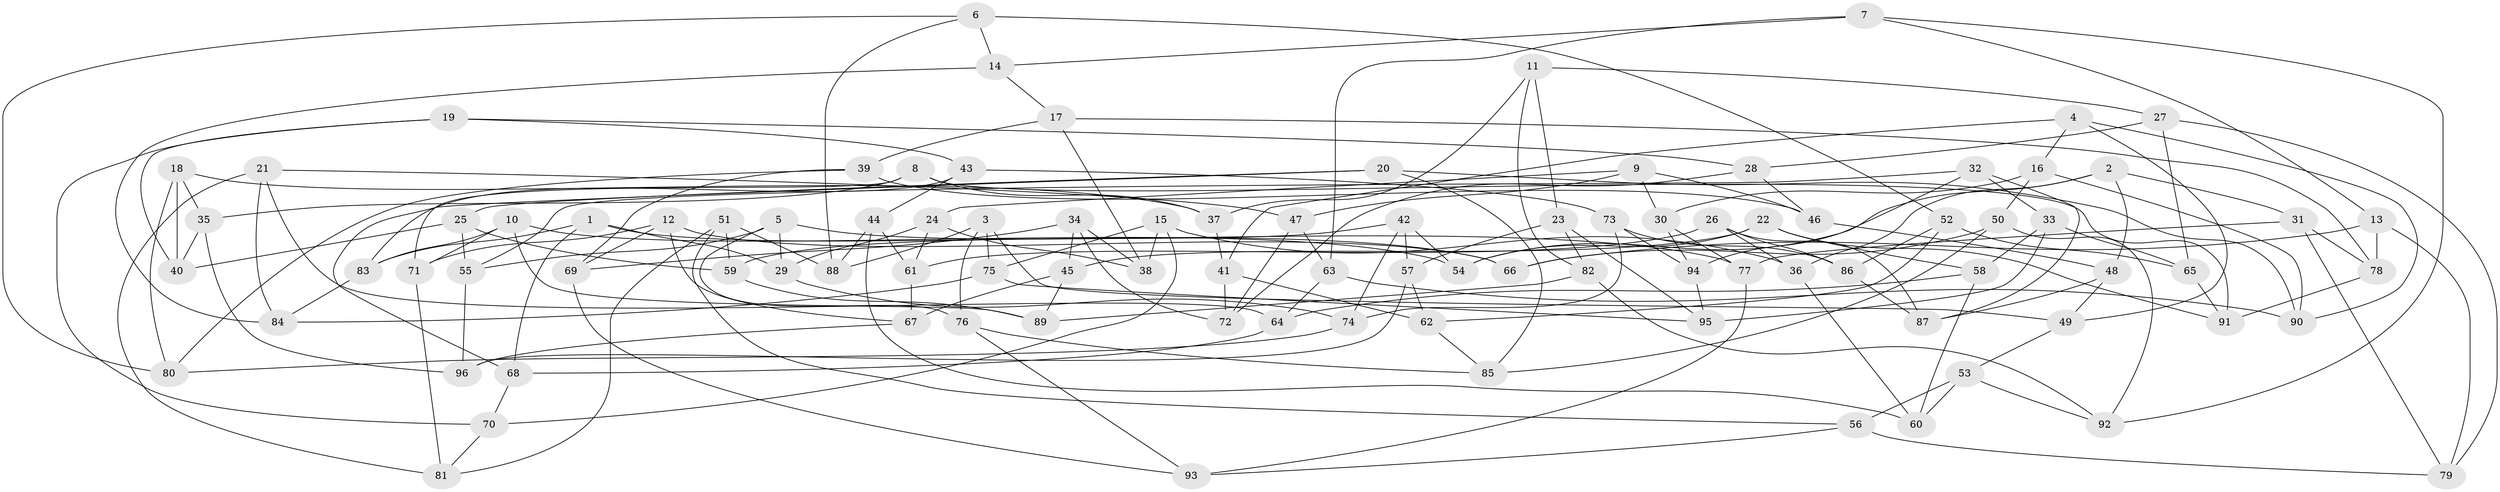 // coarse degree distribution, {6: 0.5263157894736842, 5: 0.15789473684210525, 4: 0.2982456140350877, 3: 0.017543859649122806}
// Generated by graph-tools (version 1.1) at 2025/24/03/03/25 07:24:30]
// undirected, 96 vertices, 192 edges
graph export_dot {
graph [start="1"]
  node [color=gray90,style=filled];
  1;
  2;
  3;
  4;
  5;
  6;
  7;
  8;
  9;
  10;
  11;
  12;
  13;
  14;
  15;
  16;
  17;
  18;
  19;
  20;
  21;
  22;
  23;
  24;
  25;
  26;
  27;
  28;
  29;
  30;
  31;
  32;
  33;
  34;
  35;
  36;
  37;
  38;
  39;
  40;
  41;
  42;
  43;
  44;
  45;
  46;
  47;
  48;
  49;
  50;
  51;
  52;
  53;
  54;
  55;
  56;
  57;
  58;
  59;
  60;
  61;
  62;
  63;
  64;
  65;
  66;
  67;
  68;
  69;
  70;
  71;
  72;
  73;
  74;
  75;
  76;
  77;
  78;
  79;
  80;
  81;
  82;
  83;
  84;
  85;
  86;
  87;
  88;
  89;
  90;
  91;
  92;
  93;
  94;
  95;
  96;
  1 -- 68;
  1 -- 83;
  1 -- 29;
  1 -- 66;
  2 -- 36;
  2 -- 48;
  2 -- 31;
  2 -- 54;
  3 -- 88;
  3 -- 75;
  3 -- 76;
  3 -- 49;
  4 -- 41;
  4 -- 16;
  4 -- 90;
  4 -- 49;
  5 -- 55;
  5 -- 76;
  5 -- 77;
  5 -- 29;
  6 -- 80;
  6 -- 88;
  6 -- 14;
  6 -- 52;
  7 -- 63;
  7 -- 14;
  7 -- 92;
  7 -- 13;
  8 -- 37;
  8 -- 91;
  8 -- 35;
  8 -- 71;
  9 -- 30;
  9 -- 47;
  9 -- 24;
  9 -- 46;
  10 -- 71;
  10 -- 83;
  10 -- 54;
  10 -- 89;
  11 -- 82;
  11 -- 27;
  11 -- 37;
  11 -- 23;
  12 -- 66;
  12 -- 67;
  12 -- 69;
  12 -- 71;
  13 -- 78;
  13 -- 79;
  13 -- 66;
  14 -- 84;
  14 -- 17;
  15 -- 38;
  15 -- 75;
  15 -- 36;
  15 -- 70;
  16 -- 90;
  16 -- 30;
  16 -- 50;
  17 -- 78;
  17 -- 38;
  17 -- 39;
  18 -- 37;
  18 -- 80;
  18 -- 40;
  18 -- 35;
  19 -- 40;
  19 -- 43;
  19 -- 70;
  19 -- 28;
  20 -- 25;
  20 -- 85;
  20 -- 90;
  20 -- 68;
  21 -- 64;
  21 -- 81;
  21 -- 84;
  21 -- 47;
  22 -- 54;
  22 -- 45;
  22 -- 58;
  22 -- 91;
  23 -- 57;
  23 -- 95;
  23 -- 82;
  24 -- 38;
  24 -- 29;
  24 -- 61;
  25 -- 40;
  25 -- 59;
  25 -- 55;
  26 -- 61;
  26 -- 87;
  26 -- 36;
  26 -- 86;
  27 -- 79;
  27 -- 28;
  27 -- 65;
  28 -- 72;
  28 -- 46;
  29 -- 74;
  30 -- 94;
  30 -- 77;
  31 -- 79;
  31 -- 77;
  31 -- 78;
  32 -- 55;
  32 -- 94;
  32 -- 33;
  32 -- 87;
  33 -- 65;
  33 -- 95;
  33 -- 58;
  34 -- 72;
  34 -- 69;
  34 -- 38;
  34 -- 45;
  35 -- 40;
  35 -- 96;
  36 -- 60;
  37 -- 41;
  39 -- 80;
  39 -- 69;
  39 -- 46;
  41 -- 62;
  41 -- 72;
  42 -- 59;
  42 -- 57;
  42 -- 54;
  42 -- 74;
  43 -- 83;
  43 -- 73;
  43 -- 44;
  44 -- 61;
  44 -- 88;
  44 -- 60;
  45 -- 89;
  45 -- 67;
  46 -- 48;
  47 -- 72;
  47 -- 63;
  48 -- 49;
  48 -- 87;
  49 -- 53;
  50 -- 66;
  50 -- 85;
  50 -- 92;
  51 -- 88;
  51 -- 59;
  51 -- 56;
  51 -- 81;
  52 -- 65;
  52 -- 86;
  52 -- 62;
  53 -- 56;
  53 -- 92;
  53 -- 60;
  55 -- 96;
  56 -- 79;
  56 -- 93;
  57 -- 96;
  57 -- 62;
  58 -- 64;
  58 -- 60;
  59 -- 89;
  61 -- 67;
  62 -- 85;
  63 -- 90;
  63 -- 64;
  64 -- 68;
  65 -- 91;
  67 -- 96;
  68 -- 70;
  69 -- 93;
  70 -- 81;
  71 -- 81;
  73 -- 86;
  73 -- 74;
  73 -- 94;
  74 -- 80;
  75 -- 95;
  75 -- 84;
  76 -- 93;
  76 -- 85;
  77 -- 93;
  78 -- 91;
  82 -- 92;
  82 -- 89;
  83 -- 84;
  86 -- 87;
  94 -- 95;
}
